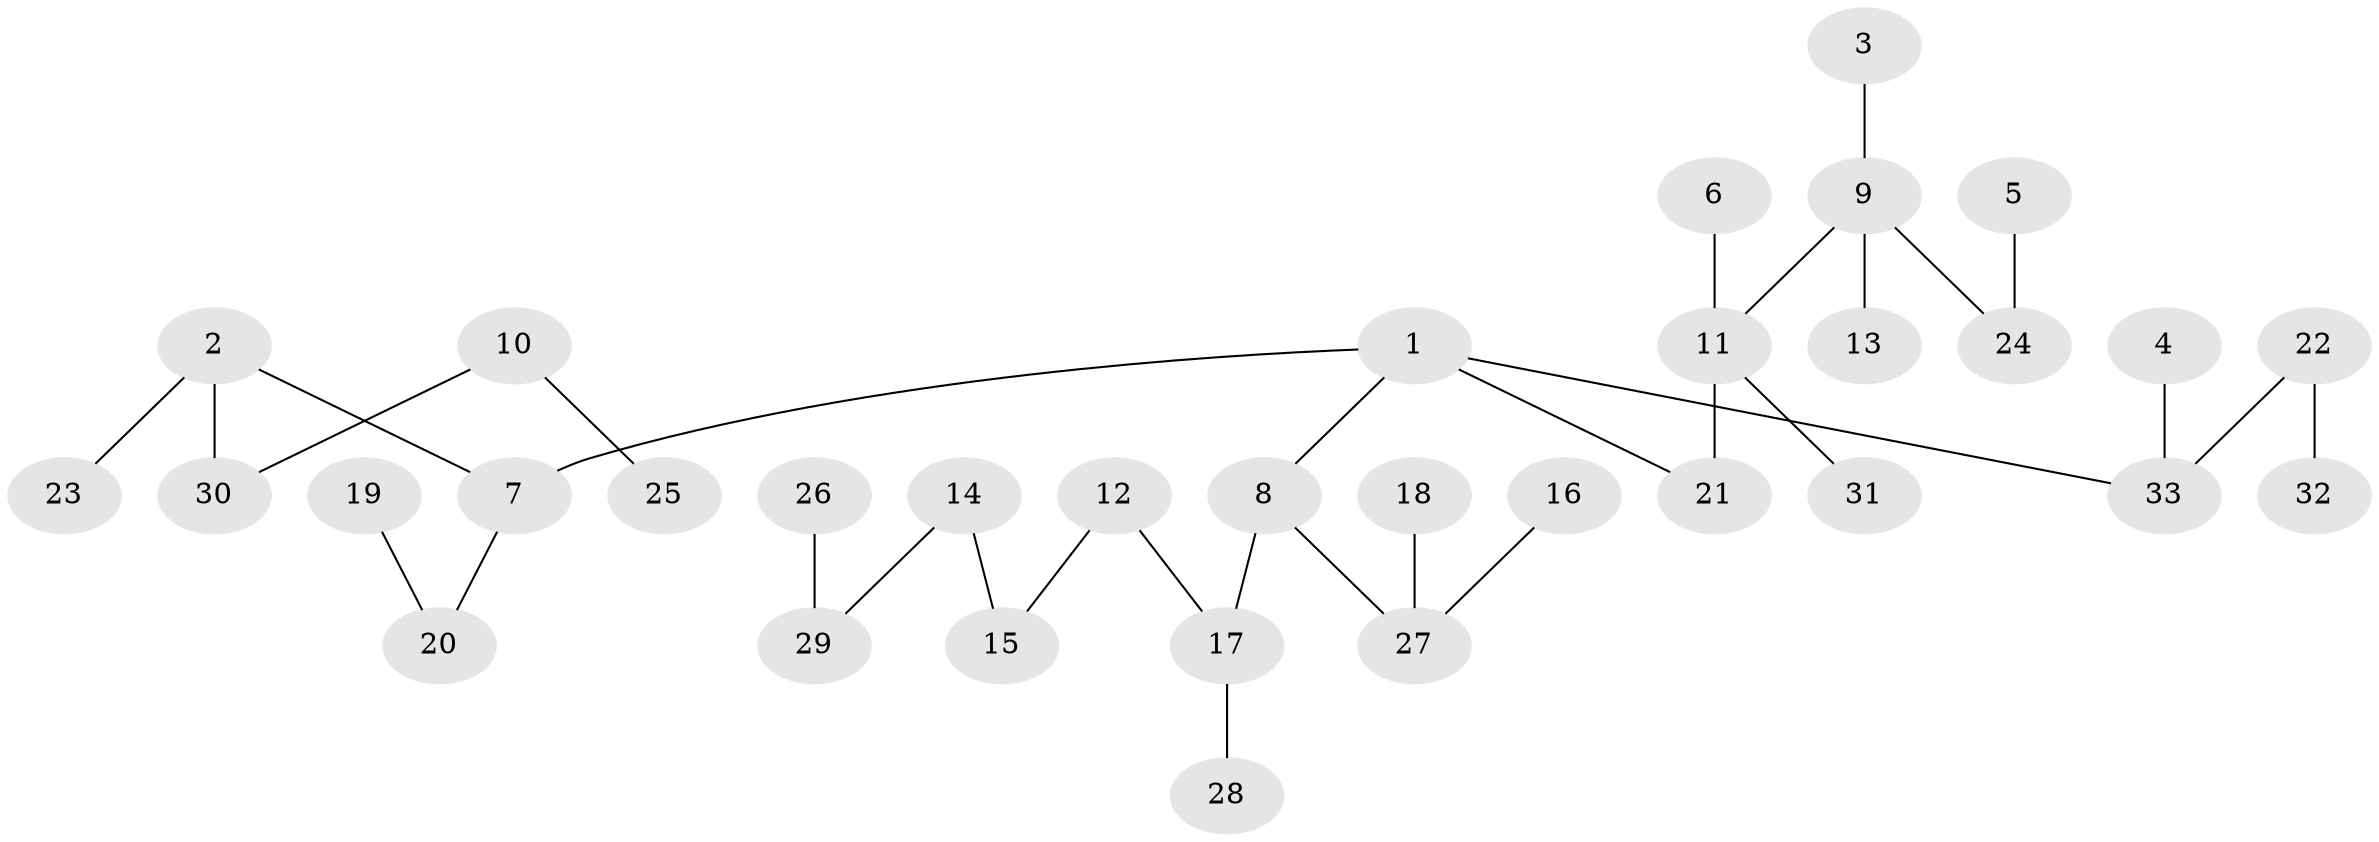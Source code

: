 // original degree distribution, {3: 0.16666666666666666, 4: 0.045454545454545456, 5: 0.045454545454545456, 6: 0.015151515151515152, 1: 0.48484848484848486, 2: 0.24242424242424243}
// Generated by graph-tools (version 1.1) at 2025/37/03/04/25 23:37:29]
// undirected, 33 vertices, 32 edges
graph export_dot {
  node [color=gray90,style=filled];
  1;
  2;
  3;
  4;
  5;
  6;
  7;
  8;
  9;
  10;
  11;
  12;
  13;
  14;
  15;
  16;
  17;
  18;
  19;
  20;
  21;
  22;
  23;
  24;
  25;
  26;
  27;
  28;
  29;
  30;
  31;
  32;
  33;
  1 -- 7 [weight=1.0];
  1 -- 8 [weight=1.0];
  1 -- 21 [weight=1.0];
  1 -- 33 [weight=1.0];
  2 -- 7 [weight=1.0];
  2 -- 23 [weight=1.0];
  2 -- 30 [weight=1.0];
  3 -- 9 [weight=1.0];
  4 -- 33 [weight=1.0];
  5 -- 24 [weight=1.0];
  6 -- 11 [weight=1.0];
  7 -- 20 [weight=1.0];
  8 -- 17 [weight=1.0];
  8 -- 27 [weight=1.0];
  9 -- 11 [weight=1.0];
  9 -- 13 [weight=1.0];
  9 -- 24 [weight=1.0];
  10 -- 25 [weight=1.0];
  10 -- 30 [weight=1.0];
  11 -- 21 [weight=1.0];
  11 -- 31 [weight=1.0];
  12 -- 15 [weight=1.0];
  12 -- 17 [weight=1.0];
  14 -- 15 [weight=1.0];
  14 -- 29 [weight=1.0];
  16 -- 27 [weight=1.0];
  17 -- 28 [weight=1.0];
  18 -- 27 [weight=1.0];
  19 -- 20 [weight=1.0];
  22 -- 32 [weight=1.0];
  22 -- 33 [weight=1.0];
  26 -- 29 [weight=1.0];
}
